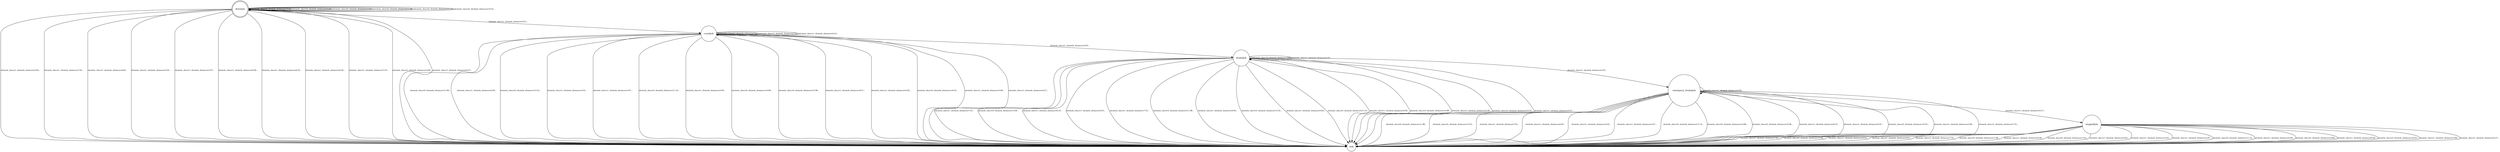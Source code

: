 digraph LTS {
  rankdir=TB;
  node [shape=circle, fontsize=12];
  "sink" [shape=circle];
  "drive||ok" [shape=doublecircle];
  "coast||ok" [shape=circle];
  "stopped||ok" [shape=circle];
  "emergency_brake||ok" [shape=circle];
  "brake||ok" [shape=circle];
  "drive||ok" -> "drive||ok" [label="obstacle_class=0, obstacle_distance=15.08...", fontsize=10];
  "drive||ok" -> "drive||ok" [label="obstacle_class=0, obstacle_distance=14.86...", fontsize=10];
  "drive||ok" -> "drive||ok" [label="obstacle_class=0, obstacle_distance=13.52...", fontsize=10];
  "drive||ok" -> "drive||ok" [label="obstacle_class=0, obstacle_distance=11.98...", fontsize=10];
  "drive||ok" -> "drive||ok" [label="obstacle_class=0, obstacle_distance=11.14...", fontsize=10];
  "drive||ok" -> "drive||ok" [label="obstacle_class=0, obstacle_distance=10.53...", fontsize=10];
  "drive||ok" -> "coast||ok" [label="obstacle_class=1, obstacle_distance=8.51...", fontsize=10];
  "coast||ok" -> "coast||ok" [label="obstacle_class=1, obstacle_distance=7.91...", fontsize=10];
  "coast||ok" -> "coast||ok" [label="obstacle_class=1, obstacle_distance=7.53...", fontsize=10];
  "coast||ok" -> "coast||ok" [label="obstacle_class=1, obstacle_distance=6.33...", fontsize=10];
  "coast||ok" -> "brake||ok" [label="obstacle_class=1, obstacle_distance=4.83...", fontsize=10];
  "brake||ok" -> "brake||ok" [label="obstacle_class=1, obstacle_distance=3.80...", fontsize=10];
  "brake||ok" -> "brake||ok" [label="obstacle_class=1, obstacle_distance=3.07...", fontsize=10];
  "brake||ok" -> "emergency_brake||ok" [label="obstacle_class=1, obstacle_distance=2.03...", fontsize=10];
  "emergency_brake||ok" -> "emergency_brake||ok" [label="obstacle_class=1, obstacle_distance=0.29...", fontsize=10];
  "emergency_brake||ok" -> "stopped||ok" [label="obstacle_class=1, obstacle_distance=0.27...", fontsize=10];
  "drive||ok" -> "sink" [label="obstacle_class=1, obstacle_distance=0.00...", fontsize=10];
  "drive||ok" -> "sink" [label="obstacle_class=1, obstacle_distance=7.91...", fontsize=10];
  "drive||ok" -> "sink" [label="obstacle_class=1, obstacle_distance=4.83...", fontsize=10];
  "drive||ok" -> "sink" [label="obstacle_class=1, obstacle_distance=2.03...", fontsize=10];
  "drive||ok" -> "sink" [label="obstacle_class=1, obstacle_distance=3.07...", fontsize=10];
  "drive||ok" -> "sink" [label="obstacle_class=1, obstacle_distance=0.00...", fontsize=10];
  "drive||ok" -> "sink" [label="obstacle_class=1, obstacle_distance=6.33...", fontsize=10];
  "drive||ok" -> "sink" [label="obstacle_class=1, obstacle_distance=0.29...", fontsize=10];
  "drive||ok" -> "sink" [label="obstacle_class=1, obstacle_distance=7.53...", fontsize=10];
  "drive||ok" -> "sink" [label="obstacle_class=1, obstacle_distance=3.80...", fontsize=10];
  "drive||ok" -> "sink" [label="obstacle_class=1, obstacle_distance=0.27...", fontsize=10];
  "coast||ok" -> "sink" [label="obstacle_class=0, obstacle_distance=11.98...", fontsize=10];
  "coast||ok" -> "sink" [label="obstacle_class=1, obstacle_distance=0.00...", fontsize=10];
  "coast||ok" -> "sink" [label="obstacle_class=0, obstacle_distance=13.52...", fontsize=10];
  "coast||ok" -> "sink" [label="obstacle_class=1, obstacle_distance=2.03...", fontsize=10];
  "coast||ok" -> "sink" [label="obstacle_class=1, obstacle_distance=3.07...", fontsize=10];
  "coast||ok" -> "sink" [label="obstacle_class=0, obstacle_distance=11.14...", fontsize=10];
  "coast||ok" -> "sink" [label="obstacle_class=1, obstacle_distance=0.00...", fontsize=10];
  "coast||ok" -> "sink" [label="obstacle_class=0, obstacle_distance=14.86...", fontsize=10];
  "coast||ok" -> "sink" [label="obstacle_class=0, obstacle_distance=15.08...", fontsize=10];
  "coast||ok" -> "sink" [label="obstacle_class=1, obstacle_distance=8.51...", fontsize=10];
  "coast||ok" -> "sink" [label="obstacle_class=1, obstacle_distance=0.29...", fontsize=10];
  "coast||ok" -> "sink" [label="obstacle_class=0, obstacle_distance=10.53...", fontsize=10];
  "coast||ok" -> "sink" [label="obstacle_class=1, obstacle_distance=3.80...", fontsize=10];
  "coast||ok" -> "sink" [label="obstacle_class=1, obstacle_distance=0.27...", fontsize=10];
  "stopped||ok" -> "sink" [label="obstacle_class=1, obstacle_distance=7.91...", fontsize=10];
  "stopped||ok" -> "sink" [label="obstacle_class=0, obstacle_distance=15.08...", fontsize=10];
  "stopped||ok" -> "sink" [label="obstacle_class=1, obstacle_distance=6.33...", fontsize=10];
  "stopped||ok" -> "sink" [label="obstacle_class=1, obstacle_distance=8.51...", fontsize=10];
  "stopped||ok" -> "sink" [label="obstacle_class=1, obstacle_distance=7.53...", fontsize=10];
  "stopped||ok" -> "sink" [label="obstacle_class=0, obstacle_distance=11.98...", fontsize=10];
  "stopped||ok" -> "sink" [label="obstacle_class=1, obstacle_distance=0.00...", fontsize=10];
  "stopped||ok" -> "sink" [label="obstacle_class=0, obstacle_distance=13.52...", fontsize=10];
  "stopped||ok" -> "sink" [label="obstacle_class=1, obstacle_distance=4.83...", fontsize=10];
  "stopped||ok" -> "sink" [label="obstacle_class=1, obstacle_distance=2.03...", fontsize=10];
  "stopped||ok" -> "sink" [label="obstacle_class=1, obstacle_distance=3.07...", fontsize=10];
  "stopped||ok" -> "sink" [label="obstacle_class=0, obstacle_distance=11.14...", fontsize=10];
  "stopped||ok" -> "sink" [label="obstacle_class=1, obstacle_distance=0.00...", fontsize=10];
  "stopped||ok" -> "sink" [label="obstacle_class=0, obstacle_distance=14.86...", fontsize=10];
  "stopped||ok" -> "sink" [label="obstacle_class=1, obstacle_distance=0.29...", fontsize=10];
  "stopped||ok" -> "sink" [label="obstacle_class=0, obstacle_distance=10.53...", fontsize=10];
  "stopped||ok" -> "sink" [label="obstacle_class=1, obstacle_distance=3.80...", fontsize=10];
  "stopped||ok" -> "sink" [label="obstacle_class=1, obstacle_distance=0.27...", fontsize=10];
  "emergency_brake||ok" -> "sink" [label="obstacle_class=0, obstacle_distance=11.98...", fontsize=10];
  "emergency_brake||ok" -> "sink" [label="obstacle_class=0, obstacle_distance=13.52...", fontsize=10];
  "emergency_brake||ok" -> "sink" [label="obstacle_class=1, obstacle_distance=7.91...", fontsize=10];
  "emergency_brake||ok" -> "sink" [label="obstacle_class=1, obstacle_distance=4.83...", fontsize=10];
  "emergency_brake||ok" -> "sink" [label="obstacle_class=1, obstacle_distance=2.03...", fontsize=10];
  "emergency_brake||ok" -> "sink" [label="obstacle_class=1, obstacle_distance=3.07...", fontsize=10];
  "emergency_brake||ok" -> "sink" [label="obstacle_class=0, obstacle_distance=11.14...", fontsize=10];
  "emergency_brake||ok" -> "sink" [label="obstacle_class=0, obstacle_distance=14.86...", fontsize=10];
  "emergency_brake||ok" -> "sink" [label="obstacle_class=0, obstacle_distance=15.08...", fontsize=10];
  "emergency_brake||ok" -> "sink" [label="obstacle_class=1, obstacle_distance=6.33...", fontsize=10];
  "emergency_brake||ok" -> "sink" [label="obstacle_class=1, obstacle_distance=8.51...", fontsize=10];
  "emergency_brake||ok" -> "sink" [label="obstacle_class=0, obstacle_distance=10.53...", fontsize=10];
  "emergency_brake||ok" -> "sink" [label="obstacle_class=1, obstacle_distance=3.80...", fontsize=10];
  "emergency_brake||ok" -> "sink" [label="obstacle_class=1, obstacle_distance=7.53...", fontsize=10];
  "brake||ok" -> "sink" [label="obstacle_class=1, obstacle_distance=7.91...", fontsize=10];
  "brake||ok" -> "sink" [label="obstacle_class=0, obstacle_distance=15.08...", fontsize=10];
  "brake||ok" -> "sink" [label="obstacle_class=1, obstacle_distance=6.33...", fontsize=10];
  "brake||ok" -> "sink" [label="obstacle_class=1, obstacle_distance=8.51...", fontsize=10];
  "brake||ok" -> "sink" [label="obstacle_class=1, obstacle_distance=7.53...", fontsize=10];
  "brake||ok" -> "sink" [label="obstacle_class=0, obstacle_distance=11.98...", fontsize=10];
  "brake||ok" -> "sink" [label="obstacle_class=1, obstacle_distance=0.00...", fontsize=10];
  "brake||ok" -> "sink" [label="obstacle_class=0, obstacle_distance=13.52...", fontsize=10];
  "brake||ok" -> "sink" [label="obstacle_class=1, obstacle_distance=4.83...", fontsize=10];
  "brake||ok" -> "sink" [label="obstacle_class=0, obstacle_distance=11.14...", fontsize=10];
  "brake||ok" -> "sink" [label="obstacle_class=1, obstacle_distance=0.00...", fontsize=10];
  "brake||ok" -> "sink" [label="obstacle_class=0, obstacle_distance=14.86...", fontsize=10];
  "brake||ok" -> "sink" [label="obstacle_class=1, obstacle_distance=0.29...", fontsize=10];
  "brake||ok" -> "sink" [label="obstacle_class=0, obstacle_distance=10.53...", fontsize=10];
  "brake||ok" -> "sink" [label="obstacle_class=1, obstacle_distance=0.27...", fontsize=10];
}
